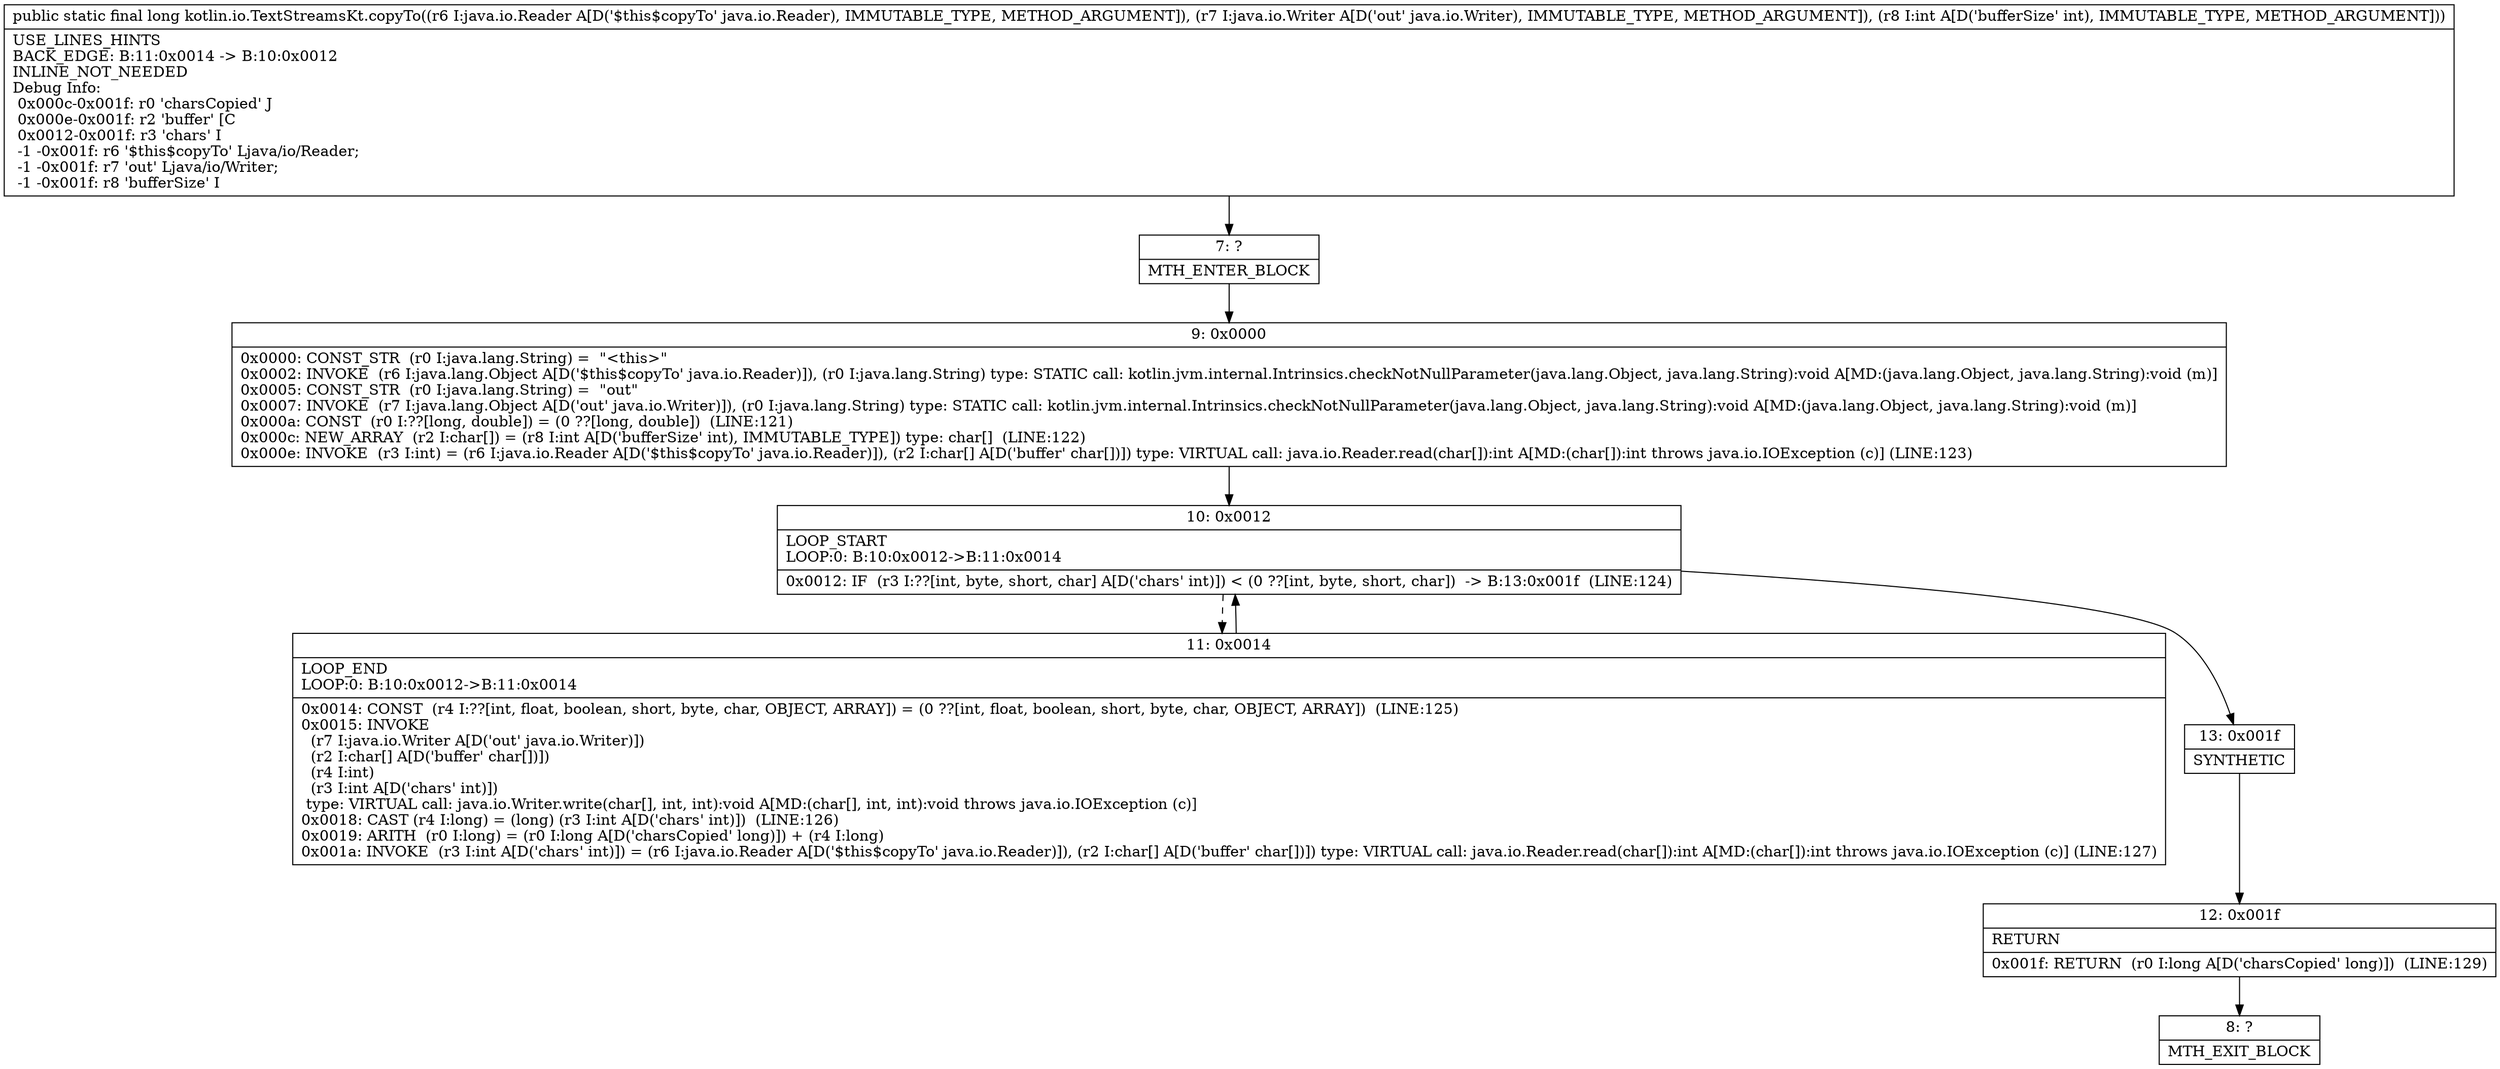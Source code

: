 digraph "CFG forkotlin.io.TextStreamsKt.copyTo(Ljava\/io\/Reader;Ljava\/io\/Writer;I)J" {
Node_7 [shape=record,label="{7\:\ ?|MTH_ENTER_BLOCK\l}"];
Node_9 [shape=record,label="{9\:\ 0x0000|0x0000: CONST_STR  (r0 I:java.lang.String) =  \"\<this\>\" \l0x0002: INVOKE  (r6 I:java.lang.Object A[D('$this$copyTo' java.io.Reader)]), (r0 I:java.lang.String) type: STATIC call: kotlin.jvm.internal.Intrinsics.checkNotNullParameter(java.lang.Object, java.lang.String):void A[MD:(java.lang.Object, java.lang.String):void (m)]\l0x0005: CONST_STR  (r0 I:java.lang.String) =  \"out\" \l0x0007: INVOKE  (r7 I:java.lang.Object A[D('out' java.io.Writer)]), (r0 I:java.lang.String) type: STATIC call: kotlin.jvm.internal.Intrinsics.checkNotNullParameter(java.lang.Object, java.lang.String):void A[MD:(java.lang.Object, java.lang.String):void (m)]\l0x000a: CONST  (r0 I:??[long, double]) = (0 ??[long, double])  (LINE:121)\l0x000c: NEW_ARRAY  (r2 I:char[]) = (r8 I:int A[D('bufferSize' int), IMMUTABLE_TYPE]) type: char[]  (LINE:122)\l0x000e: INVOKE  (r3 I:int) = (r6 I:java.io.Reader A[D('$this$copyTo' java.io.Reader)]), (r2 I:char[] A[D('buffer' char[])]) type: VIRTUAL call: java.io.Reader.read(char[]):int A[MD:(char[]):int throws java.io.IOException (c)] (LINE:123)\l}"];
Node_10 [shape=record,label="{10\:\ 0x0012|LOOP_START\lLOOP:0: B:10:0x0012\-\>B:11:0x0014\l|0x0012: IF  (r3 I:??[int, byte, short, char] A[D('chars' int)]) \< (0 ??[int, byte, short, char])  \-\> B:13:0x001f  (LINE:124)\l}"];
Node_11 [shape=record,label="{11\:\ 0x0014|LOOP_END\lLOOP:0: B:10:0x0012\-\>B:11:0x0014\l|0x0014: CONST  (r4 I:??[int, float, boolean, short, byte, char, OBJECT, ARRAY]) = (0 ??[int, float, boolean, short, byte, char, OBJECT, ARRAY])  (LINE:125)\l0x0015: INVOKE  \l  (r7 I:java.io.Writer A[D('out' java.io.Writer)])\l  (r2 I:char[] A[D('buffer' char[])])\l  (r4 I:int)\l  (r3 I:int A[D('chars' int)])\l type: VIRTUAL call: java.io.Writer.write(char[], int, int):void A[MD:(char[], int, int):void throws java.io.IOException (c)]\l0x0018: CAST (r4 I:long) = (long) (r3 I:int A[D('chars' int)])  (LINE:126)\l0x0019: ARITH  (r0 I:long) = (r0 I:long A[D('charsCopied' long)]) + (r4 I:long) \l0x001a: INVOKE  (r3 I:int A[D('chars' int)]) = (r6 I:java.io.Reader A[D('$this$copyTo' java.io.Reader)]), (r2 I:char[] A[D('buffer' char[])]) type: VIRTUAL call: java.io.Reader.read(char[]):int A[MD:(char[]):int throws java.io.IOException (c)] (LINE:127)\l}"];
Node_13 [shape=record,label="{13\:\ 0x001f|SYNTHETIC\l}"];
Node_12 [shape=record,label="{12\:\ 0x001f|RETURN\l|0x001f: RETURN  (r0 I:long A[D('charsCopied' long)])  (LINE:129)\l}"];
Node_8 [shape=record,label="{8\:\ ?|MTH_EXIT_BLOCK\l}"];
MethodNode[shape=record,label="{public static final long kotlin.io.TextStreamsKt.copyTo((r6 I:java.io.Reader A[D('$this$copyTo' java.io.Reader), IMMUTABLE_TYPE, METHOD_ARGUMENT]), (r7 I:java.io.Writer A[D('out' java.io.Writer), IMMUTABLE_TYPE, METHOD_ARGUMENT]), (r8 I:int A[D('bufferSize' int), IMMUTABLE_TYPE, METHOD_ARGUMENT]))  | USE_LINES_HINTS\lBACK_EDGE: B:11:0x0014 \-\> B:10:0x0012\lINLINE_NOT_NEEDED\lDebug Info:\l  0x000c\-0x001f: r0 'charsCopied' J\l  0x000e\-0x001f: r2 'buffer' [C\l  0x0012\-0x001f: r3 'chars' I\l  \-1 \-0x001f: r6 '$this$copyTo' Ljava\/io\/Reader;\l  \-1 \-0x001f: r7 'out' Ljava\/io\/Writer;\l  \-1 \-0x001f: r8 'bufferSize' I\l}"];
MethodNode -> Node_7;Node_7 -> Node_9;
Node_9 -> Node_10;
Node_10 -> Node_11[style=dashed];
Node_10 -> Node_13;
Node_11 -> Node_10;
Node_13 -> Node_12;
Node_12 -> Node_8;
}

